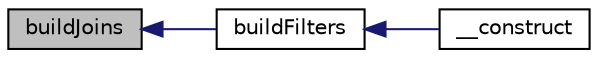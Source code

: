 digraph G
{
  edge [fontname="Helvetica",fontsize="10",labelfontname="Helvetica",labelfontsize="10"];
  node [fontname="Helvetica",fontsize="10",shape=record];
  rankdir=LR;
  Node1 [label="buildJoins",height=0.2,width=0.4,color="black", fillcolor="grey75", style="filled" fontcolor="black"];
  Node1 -> Node2 [dir=back,color="midnightblue",fontsize="10",style="solid",fontname="Helvetica"];
  Node2 [label="buildFilters",height=0.2,width=0.4,color="black", fillcolor="white", style="filled",URL="$class_query.html#ab06befc62bc4505f608c0c91b033ffd4"];
  Node2 -> Node3 [dir=back,color="midnightblue",fontsize="10",style="solid",fontname="Helvetica"];
  Node3 [label="__construct",height=0.2,width=0.4,color="black", fillcolor="white", style="filled",URL="$class_query.html#a28e580fac4fbdedecd32b8ccb932b157"];
}
